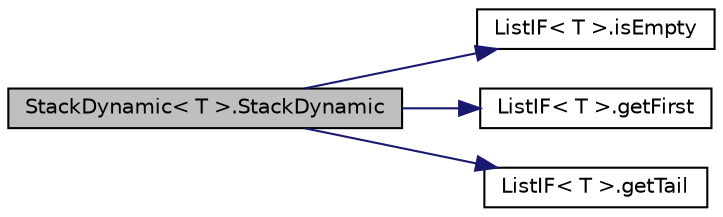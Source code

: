 digraph G
{
  edge [fontname="Helvetica",fontsize="10",labelfontname="Helvetica",labelfontsize="10"];
  node [fontname="Helvetica",fontsize="10",shape=record];
  rankdir="LR";
  Node1 [label="StackDynamic\< T \>.StackDynamic",height=0.2,width=0.4,color="black", fillcolor="grey75", style="filled" fontcolor="black"];
  Node1 -> Node2 [color="midnightblue",fontsize="10",style="solid",fontname="Helvetica"];
  Node2 [label="ListIF\< T \>.isEmpty",height=0.2,width=0.4,color="black", fillcolor="white", style="filled",URL="$d5/df7/interfaceListIF_3_01T_01_4.html#ad1eac6b3951e3b649b603a7954c6349f"];
  Node1 -> Node3 [color="midnightblue",fontsize="10",style="solid",fontname="Helvetica"];
  Node3 [label="ListIF\< T \>.getFirst",height=0.2,width=0.4,color="black", fillcolor="white", style="filled",URL="$d5/df7/interfaceListIF_3_01T_01_4.html#ad601dc974e7757228d84c29c8e156587"];
  Node1 -> Node4 [color="midnightblue",fontsize="10",style="solid",fontname="Helvetica"];
  Node4 [label="ListIF\< T \>.getTail",height=0.2,width=0.4,color="black", fillcolor="white", style="filled",URL="$d5/df7/interfaceListIF_3_01T_01_4.html#a22083214ef38879294b8998fb4573e55"];
}
